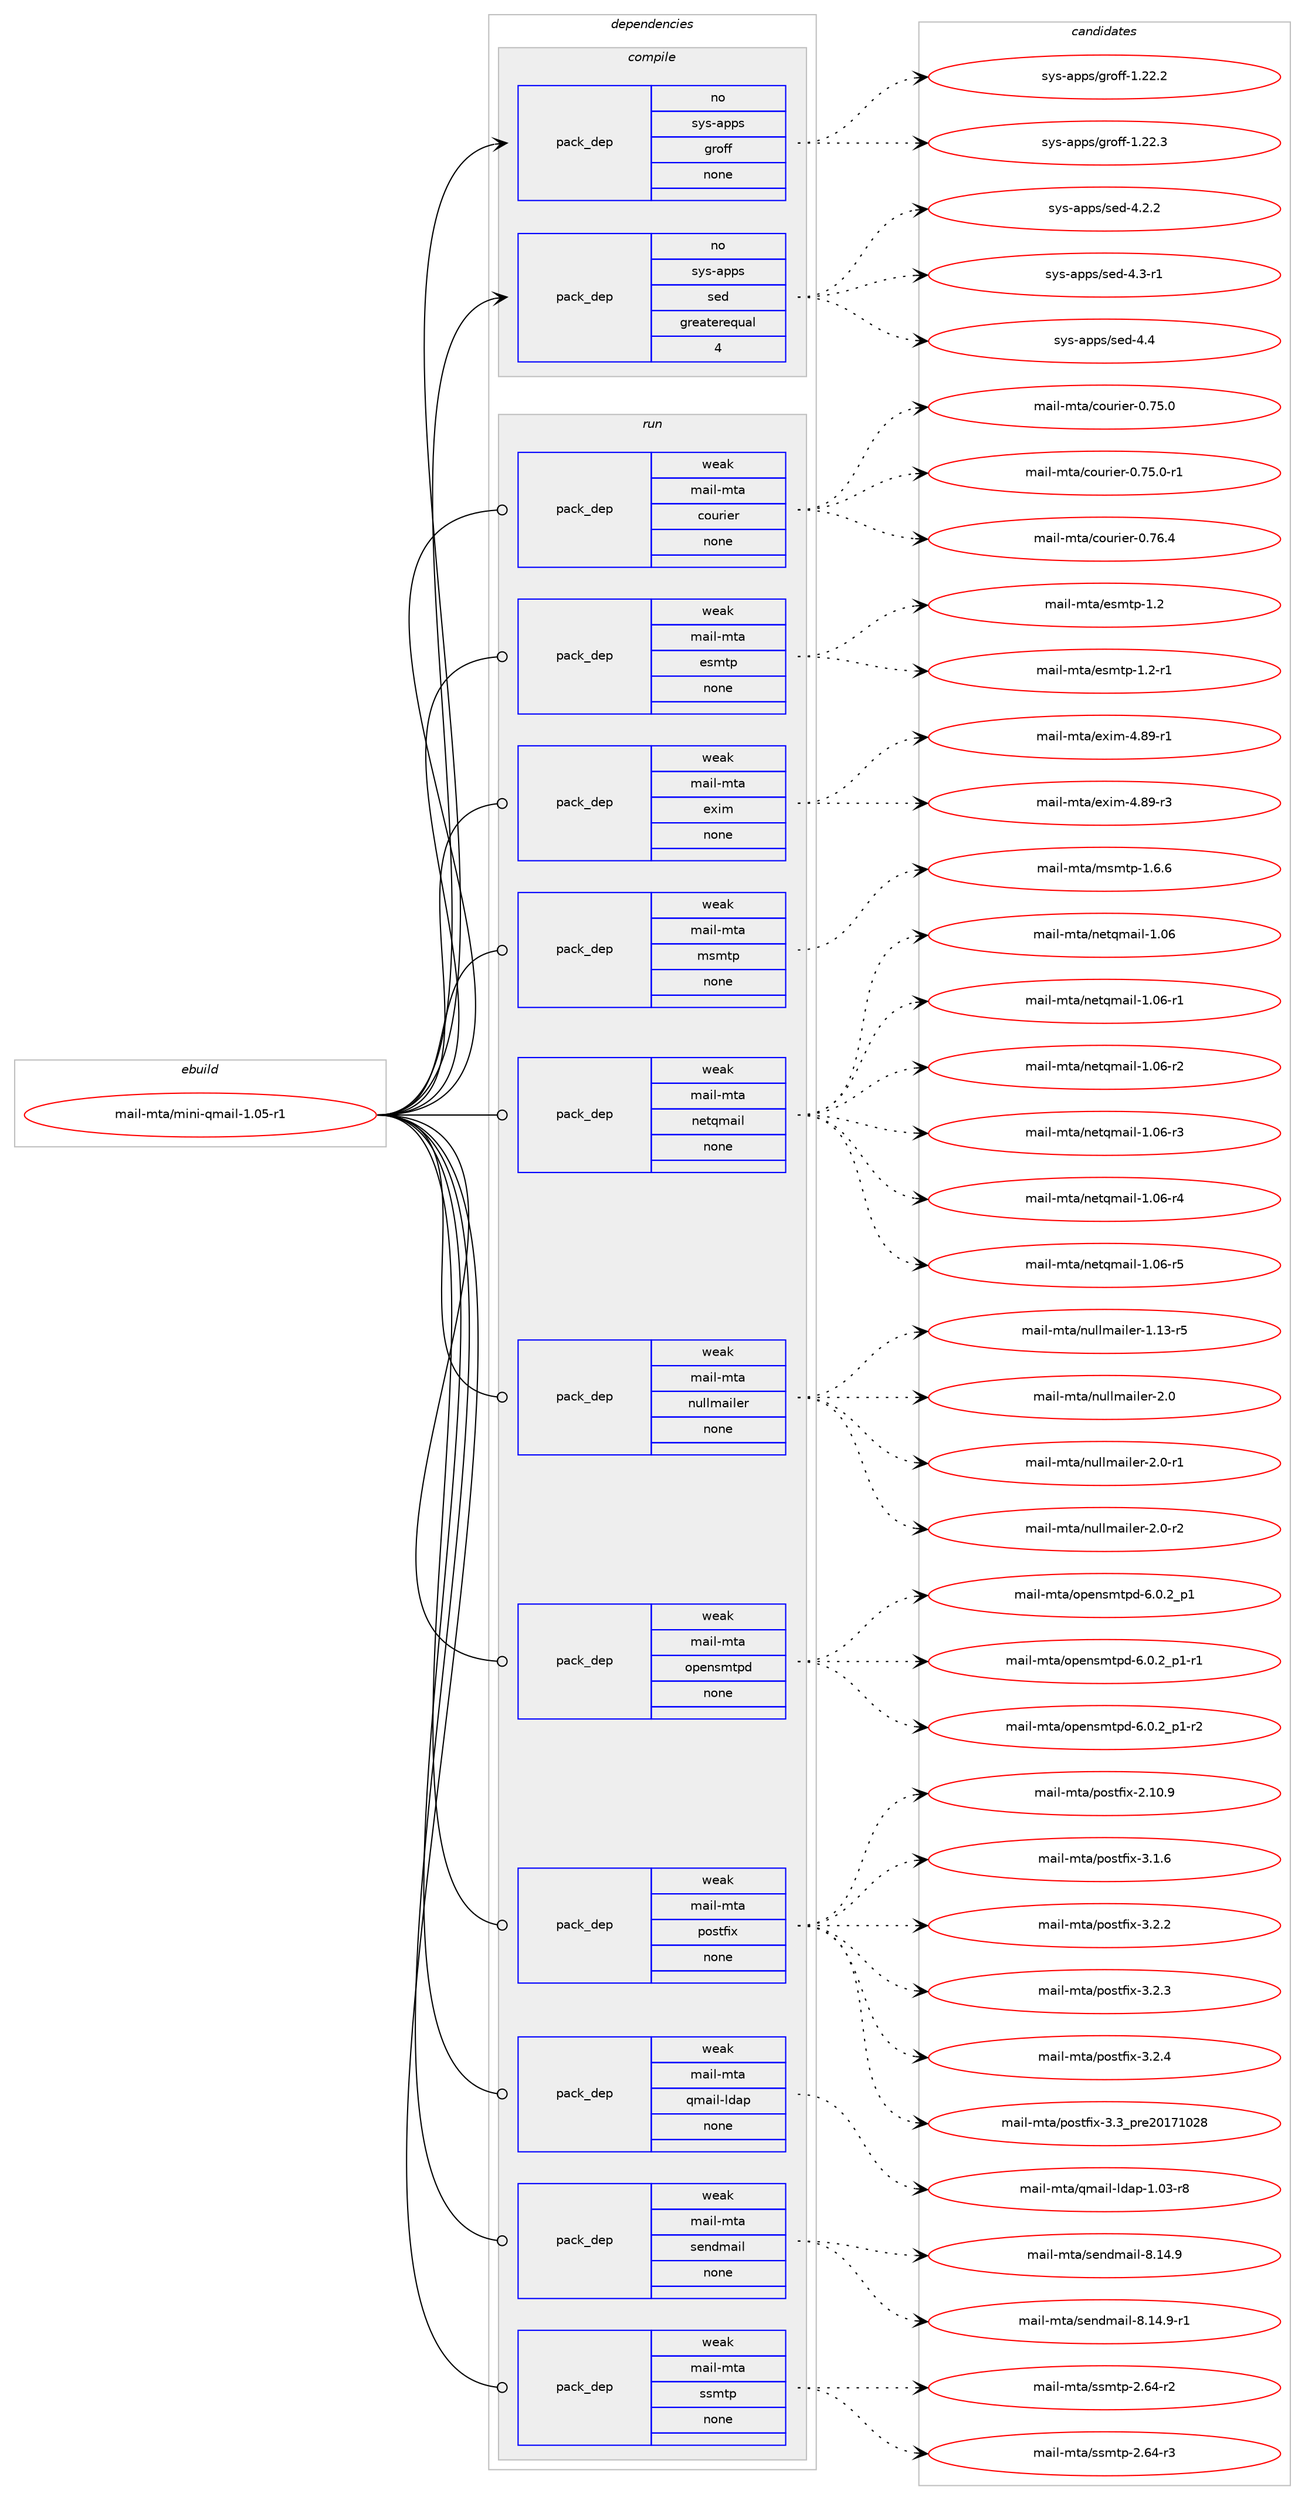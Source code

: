 digraph prolog {

# *************
# Graph options
# *************

newrank=true;
concentrate=true;
compound=true;
graph [rankdir=LR,fontname=Helvetica,fontsize=10,ranksep=1.5];#, ranksep=2.5, nodesep=0.2];
edge  [arrowhead=vee];
node  [fontname=Helvetica,fontsize=10];

# **********
# The ebuild
# **********

subgraph cluster_leftcol {
color=gray;
rank=same;
label=<<i>ebuild</i>>;
id [label="mail-mta/mini-qmail-1.05-r1", color=red, width=4, href="../mail-mta/mini-qmail-1.05-r1.svg"];
}

# ****************
# The dependencies
# ****************

subgraph cluster_midcol {
color=gray;
label=<<i>dependencies</i>>;
subgraph cluster_compile {
fillcolor="#eeeeee";
style=filled;
label=<<i>compile</i>>;
subgraph pack252855 {
dependency343838 [label=<<TABLE BORDER="0" CELLBORDER="1" CELLSPACING="0" CELLPADDING="4" WIDTH="220"><TR><TD ROWSPAN="6" CELLPADDING="30">pack_dep</TD></TR><TR><TD WIDTH="110">no</TD></TR><TR><TD>sys-apps</TD></TR><TR><TD>groff</TD></TR><TR><TD>none</TD></TR><TR><TD></TD></TR></TABLE>>, shape=none, color=blue];
}
id:e -> dependency343838:w [weight=20,style="solid",arrowhead="vee"];
subgraph pack252856 {
dependency343839 [label=<<TABLE BORDER="0" CELLBORDER="1" CELLSPACING="0" CELLPADDING="4" WIDTH="220"><TR><TD ROWSPAN="6" CELLPADDING="30">pack_dep</TD></TR><TR><TD WIDTH="110">no</TD></TR><TR><TD>sys-apps</TD></TR><TR><TD>sed</TD></TR><TR><TD>greaterequal</TD></TR><TR><TD>4</TD></TR></TABLE>>, shape=none, color=blue];
}
id:e -> dependency343839:w [weight=20,style="solid",arrowhead="vee"];
}
subgraph cluster_compileandrun {
fillcolor="#eeeeee";
style=filled;
label=<<i>compile and run</i>>;
}
subgraph cluster_run {
fillcolor="#eeeeee";
style=filled;
label=<<i>run</i>>;
subgraph pack252857 {
dependency343840 [label=<<TABLE BORDER="0" CELLBORDER="1" CELLSPACING="0" CELLPADDING="4" WIDTH="220"><TR><TD ROWSPAN="6" CELLPADDING="30">pack_dep</TD></TR><TR><TD WIDTH="110">weak</TD></TR><TR><TD>mail-mta</TD></TR><TR><TD>courier</TD></TR><TR><TD>none</TD></TR><TR><TD></TD></TR></TABLE>>, shape=none, color=blue];
}
id:e -> dependency343840:w [weight=20,style="solid",arrowhead="odot"];
subgraph pack252858 {
dependency343841 [label=<<TABLE BORDER="0" CELLBORDER="1" CELLSPACING="0" CELLPADDING="4" WIDTH="220"><TR><TD ROWSPAN="6" CELLPADDING="30">pack_dep</TD></TR><TR><TD WIDTH="110">weak</TD></TR><TR><TD>mail-mta</TD></TR><TR><TD>esmtp</TD></TR><TR><TD>none</TD></TR><TR><TD></TD></TR></TABLE>>, shape=none, color=blue];
}
id:e -> dependency343841:w [weight=20,style="solid",arrowhead="odot"];
subgraph pack252859 {
dependency343842 [label=<<TABLE BORDER="0" CELLBORDER="1" CELLSPACING="0" CELLPADDING="4" WIDTH="220"><TR><TD ROWSPAN="6" CELLPADDING="30">pack_dep</TD></TR><TR><TD WIDTH="110">weak</TD></TR><TR><TD>mail-mta</TD></TR><TR><TD>exim</TD></TR><TR><TD>none</TD></TR><TR><TD></TD></TR></TABLE>>, shape=none, color=blue];
}
id:e -> dependency343842:w [weight=20,style="solid",arrowhead="odot"];
subgraph pack252860 {
dependency343843 [label=<<TABLE BORDER="0" CELLBORDER="1" CELLSPACING="0" CELLPADDING="4" WIDTH="220"><TR><TD ROWSPAN="6" CELLPADDING="30">pack_dep</TD></TR><TR><TD WIDTH="110">weak</TD></TR><TR><TD>mail-mta</TD></TR><TR><TD>msmtp</TD></TR><TR><TD>none</TD></TR><TR><TD></TD></TR></TABLE>>, shape=none, color=blue];
}
id:e -> dependency343843:w [weight=20,style="solid",arrowhead="odot"];
subgraph pack252861 {
dependency343844 [label=<<TABLE BORDER="0" CELLBORDER="1" CELLSPACING="0" CELLPADDING="4" WIDTH="220"><TR><TD ROWSPAN="6" CELLPADDING="30">pack_dep</TD></TR><TR><TD WIDTH="110">weak</TD></TR><TR><TD>mail-mta</TD></TR><TR><TD>netqmail</TD></TR><TR><TD>none</TD></TR><TR><TD></TD></TR></TABLE>>, shape=none, color=blue];
}
id:e -> dependency343844:w [weight=20,style="solid",arrowhead="odot"];
subgraph pack252862 {
dependency343845 [label=<<TABLE BORDER="0" CELLBORDER="1" CELLSPACING="0" CELLPADDING="4" WIDTH="220"><TR><TD ROWSPAN="6" CELLPADDING="30">pack_dep</TD></TR><TR><TD WIDTH="110">weak</TD></TR><TR><TD>mail-mta</TD></TR><TR><TD>nullmailer</TD></TR><TR><TD>none</TD></TR><TR><TD></TD></TR></TABLE>>, shape=none, color=blue];
}
id:e -> dependency343845:w [weight=20,style="solid",arrowhead="odot"];
subgraph pack252863 {
dependency343846 [label=<<TABLE BORDER="0" CELLBORDER="1" CELLSPACING="0" CELLPADDING="4" WIDTH="220"><TR><TD ROWSPAN="6" CELLPADDING="30">pack_dep</TD></TR><TR><TD WIDTH="110">weak</TD></TR><TR><TD>mail-mta</TD></TR><TR><TD>opensmtpd</TD></TR><TR><TD>none</TD></TR><TR><TD></TD></TR></TABLE>>, shape=none, color=blue];
}
id:e -> dependency343846:w [weight=20,style="solid",arrowhead="odot"];
subgraph pack252864 {
dependency343847 [label=<<TABLE BORDER="0" CELLBORDER="1" CELLSPACING="0" CELLPADDING="4" WIDTH="220"><TR><TD ROWSPAN="6" CELLPADDING="30">pack_dep</TD></TR><TR><TD WIDTH="110">weak</TD></TR><TR><TD>mail-mta</TD></TR><TR><TD>postfix</TD></TR><TR><TD>none</TD></TR><TR><TD></TD></TR></TABLE>>, shape=none, color=blue];
}
id:e -> dependency343847:w [weight=20,style="solid",arrowhead="odot"];
subgraph pack252865 {
dependency343848 [label=<<TABLE BORDER="0" CELLBORDER="1" CELLSPACING="0" CELLPADDING="4" WIDTH="220"><TR><TD ROWSPAN="6" CELLPADDING="30">pack_dep</TD></TR><TR><TD WIDTH="110">weak</TD></TR><TR><TD>mail-mta</TD></TR><TR><TD>qmail-ldap</TD></TR><TR><TD>none</TD></TR><TR><TD></TD></TR></TABLE>>, shape=none, color=blue];
}
id:e -> dependency343848:w [weight=20,style="solid",arrowhead="odot"];
subgraph pack252866 {
dependency343849 [label=<<TABLE BORDER="0" CELLBORDER="1" CELLSPACING="0" CELLPADDING="4" WIDTH="220"><TR><TD ROWSPAN="6" CELLPADDING="30">pack_dep</TD></TR><TR><TD WIDTH="110">weak</TD></TR><TR><TD>mail-mta</TD></TR><TR><TD>sendmail</TD></TR><TR><TD>none</TD></TR><TR><TD></TD></TR></TABLE>>, shape=none, color=blue];
}
id:e -> dependency343849:w [weight=20,style="solid",arrowhead="odot"];
subgraph pack252867 {
dependency343850 [label=<<TABLE BORDER="0" CELLBORDER="1" CELLSPACING="0" CELLPADDING="4" WIDTH="220"><TR><TD ROWSPAN="6" CELLPADDING="30">pack_dep</TD></TR><TR><TD WIDTH="110">weak</TD></TR><TR><TD>mail-mta</TD></TR><TR><TD>ssmtp</TD></TR><TR><TD>none</TD></TR><TR><TD></TD></TR></TABLE>>, shape=none, color=blue];
}
id:e -> dependency343850:w [weight=20,style="solid",arrowhead="odot"];
}
}

# **************
# The candidates
# **************

subgraph cluster_choices {
rank=same;
color=gray;
label=<<i>candidates</i>>;

subgraph choice252855 {
color=black;
nodesep=1;
choice11512111545971121121154710311411110210245494650504650 [label="sys-apps/groff-1.22.2", color=red, width=4,href="../sys-apps/groff-1.22.2.svg"];
choice11512111545971121121154710311411110210245494650504651 [label="sys-apps/groff-1.22.3", color=red, width=4,href="../sys-apps/groff-1.22.3.svg"];
dependency343838:e -> choice11512111545971121121154710311411110210245494650504650:w [style=dotted,weight="100"];
dependency343838:e -> choice11512111545971121121154710311411110210245494650504651:w [style=dotted,weight="100"];
}
subgraph choice252856 {
color=black;
nodesep=1;
choice115121115459711211211547115101100455246504650 [label="sys-apps/sed-4.2.2", color=red, width=4,href="../sys-apps/sed-4.2.2.svg"];
choice115121115459711211211547115101100455246514511449 [label="sys-apps/sed-4.3-r1", color=red, width=4,href="../sys-apps/sed-4.3-r1.svg"];
choice11512111545971121121154711510110045524652 [label="sys-apps/sed-4.4", color=red, width=4,href="../sys-apps/sed-4.4.svg"];
dependency343839:e -> choice115121115459711211211547115101100455246504650:w [style=dotted,weight="100"];
dependency343839:e -> choice115121115459711211211547115101100455246514511449:w [style=dotted,weight="100"];
dependency343839:e -> choice11512111545971121121154711510110045524652:w [style=dotted,weight="100"];
}
subgraph choice252857 {
color=black;
nodesep=1;
choice109971051084510911697479911111711410510111445484655534648 [label="mail-mta/courier-0.75.0", color=red, width=4,href="../mail-mta/courier-0.75.0.svg"];
choice1099710510845109116974799111117114105101114454846555346484511449 [label="mail-mta/courier-0.75.0-r1", color=red, width=4,href="../mail-mta/courier-0.75.0-r1.svg"];
choice109971051084510911697479911111711410510111445484655544652 [label="mail-mta/courier-0.76.4", color=red, width=4,href="../mail-mta/courier-0.76.4.svg"];
dependency343840:e -> choice109971051084510911697479911111711410510111445484655534648:w [style=dotted,weight="100"];
dependency343840:e -> choice1099710510845109116974799111117114105101114454846555346484511449:w [style=dotted,weight="100"];
dependency343840:e -> choice109971051084510911697479911111711410510111445484655544652:w [style=dotted,weight="100"];
}
subgraph choice252858 {
color=black;
nodesep=1;
choice1099710510845109116974710111510911611245494650 [label="mail-mta/esmtp-1.2", color=red, width=4,href="../mail-mta/esmtp-1.2.svg"];
choice10997105108451091169747101115109116112454946504511449 [label="mail-mta/esmtp-1.2-r1", color=red, width=4,href="../mail-mta/esmtp-1.2-r1.svg"];
dependency343841:e -> choice1099710510845109116974710111510911611245494650:w [style=dotted,weight="100"];
dependency343841:e -> choice10997105108451091169747101115109116112454946504511449:w [style=dotted,weight="100"];
}
subgraph choice252859 {
color=black;
nodesep=1;
choice1099710510845109116974710112010510945524656574511449 [label="mail-mta/exim-4.89-r1", color=red, width=4,href="../mail-mta/exim-4.89-r1.svg"];
choice1099710510845109116974710112010510945524656574511451 [label="mail-mta/exim-4.89-r3", color=red, width=4,href="../mail-mta/exim-4.89-r3.svg"];
dependency343842:e -> choice1099710510845109116974710112010510945524656574511449:w [style=dotted,weight="100"];
dependency343842:e -> choice1099710510845109116974710112010510945524656574511451:w [style=dotted,weight="100"];
}
subgraph choice252860 {
color=black;
nodesep=1;
choice10997105108451091169747109115109116112454946544654 [label="mail-mta/msmtp-1.6.6", color=red, width=4,href="../mail-mta/msmtp-1.6.6.svg"];
dependency343843:e -> choice10997105108451091169747109115109116112454946544654:w [style=dotted,weight="100"];
}
subgraph choice252861 {
color=black;
nodesep=1;
choice10997105108451091169747110101116113109971051084549464854 [label="mail-mta/netqmail-1.06", color=red, width=4,href="../mail-mta/netqmail-1.06.svg"];
choice109971051084510911697471101011161131099710510845494648544511449 [label="mail-mta/netqmail-1.06-r1", color=red, width=4,href="../mail-mta/netqmail-1.06-r1.svg"];
choice109971051084510911697471101011161131099710510845494648544511450 [label="mail-mta/netqmail-1.06-r2", color=red, width=4,href="../mail-mta/netqmail-1.06-r2.svg"];
choice109971051084510911697471101011161131099710510845494648544511451 [label="mail-mta/netqmail-1.06-r3", color=red, width=4,href="../mail-mta/netqmail-1.06-r3.svg"];
choice109971051084510911697471101011161131099710510845494648544511452 [label="mail-mta/netqmail-1.06-r4", color=red, width=4,href="../mail-mta/netqmail-1.06-r4.svg"];
choice109971051084510911697471101011161131099710510845494648544511453 [label="mail-mta/netqmail-1.06-r5", color=red, width=4,href="../mail-mta/netqmail-1.06-r5.svg"];
dependency343844:e -> choice10997105108451091169747110101116113109971051084549464854:w [style=dotted,weight="100"];
dependency343844:e -> choice109971051084510911697471101011161131099710510845494648544511449:w [style=dotted,weight="100"];
dependency343844:e -> choice109971051084510911697471101011161131099710510845494648544511450:w [style=dotted,weight="100"];
dependency343844:e -> choice109971051084510911697471101011161131099710510845494648544511451:w [style=dotted,weight="100"];
dependency343844:e -> choice109971051084510911697471101011161131099710510845494648544511452:w [style=dotted,weight="100"];
dependency343844:e -> choice109971051084510911697471101011161131099710510845494648544511453:w [style=dotted,weight="100"];
}
subgraph choice252862 {
color=black;
nodesep=1;
choice109971051084510911697471101171081081099710510810111445494649514511453 [label="mail-mta/nullmailer-1.13-r5", color=red, width=4,href="../mail-mta/nullmailer-1.13-r5.svg"];
choice109971051084510911697471101171081081099710510810111445504648 [label="mail-mta/nullmailer-2.0", color=red, width=4,href="../mail-mta/nullmailer-2.0.svg"];
choice1099710510845109116974711011710810810997105108101114455046484511449 [label="mail-mta/nullmailer-2.0-r1", color=red, width=4,href="../mail-mta/nullmailer-2.0-r1.svg"];
choice1099710510845109116974711011710810810997105108101114455046484511450 [label="mail-mta/nullmailer-2.0-r2", color=red, width=4,href="../mail-mta/nullmailer-2.0-r2.svg"];
dependency343845:e -> choice109971051084510911697471101171081081099710510810111445494649514511453:w [style=dotted,weight="100"];
dependency343845:e -> choice109971051084510911697471101171081081099710510810111445504648:w [style=dotted,weight="100"];
dependency343845:e -> choice1099710510845109116974711011710810810997105108101114455046484511449:w [style=dotted,weight="100"];
dependency343845:e -> choice1099710510845109116974711011710810810997105108101114455046484511450:w [style=dotted,weight="100"];
}
subgraph choice252863 {
color=black;
nodesep=1;
choice109971051084510911697471111121011101151091161121004554464846509511249 [label="mail-mta/opensmtpd-6.0.2_p1", color=red, width=4,href="../mail-mta/opensmtpd-6.0.2_p1.svg"];
choice1099710510845109116974711111210111011510911611210045544648465095112494511449 [label="mail-mta/opensmtpd-6.0.2_p1-r1", color=red, width=4,href="../mail-mta/opensmtpd-6.0.2_p1-r1.svg"];
choice1099710510845109116974711111210111011510911611210045544648465095112494511450 [label="mail-mta/opensmtpd-6.0.2_p1-r2", color=red, width=4,href="../mail-mta/opensmtpd-6.0.2_p1-r2.svg"];
dependency343846:e -> choice109971051084510911697471111121011101151091161121004554464846509511249:w [style=dotted,weight="100"];
dependency343846:e -> choice1099710510845109116974711111210111011510911611210045544648465095112494511449:w [style=dotted,weight="100"];
dependency343846:e -> choice1099710510845109116974711111210111011510911611210045544648465095112494511450:w [style=dotted,weight="100"];
}
subgraph choice252864 {
color=black;
nodesep=1;
choice1099710510845109116974711211111511610210512045504649484657 [label="mail-mta/postfix-2.10.9", color=red, width=4,href="../mail-mta/postfix-2.10.9.svg"];
choice10997105108451091169747112111115116102105120455146494654 [label="mail-mta/postfix-3.1.6", color=red, width=4,href="../mail-mta/postfix-3.1.6.svg"];
choice10997105108451091169747112111115116102105120455146504650 [label="mail-mta/postfix-3.2.2", color=red, width=4,href="../mail-mta/postfix-3.2.2.svg"];
choice10997105108451091169747112111115116102105120455146504651 [label="mail-mta/postfix-3.2.3", color=red, width=4,href="../mail-mta/postfix-3.2.3.svg"];
choice10997105108451091169747112111115116102105120455146504652 [label="mail-mta/postfix-3.2.4", color=red, width=4,href="../mail-mta/postfix-3.2.4.svg"];
choice1099710510845109116974711211111511610210512045514651951121141015048495549485056 [label="mail-mta/postfix-3.3_pre20171028", color=red, width=4,href="../mail-mta/postfix-3.3_pre20171028.svg"];
dependency343847:e -> choice1099710510845109116974711211111511610210512045504649484657:w [style=dotted,weight="100"];
dependency343847:e -> choice10997105108451091169747112111115116102105120455146494654:w [style=dotted,weight="100"];
dependency343847:e -> choice10997105108451091169747112111115116102105120455146504650:w [style=dotted,weight="100"];
dependency343847:e -> choice10997105108451091169747112111115116102105120455146504651:w [style=dotted,weight="100"];
dependency343847:e -> choice10997105108451091169747112111115116102105120455146504652:w [style=dotted,weight="100"];
dependency343847:e -> choice1099710510845109116974711211111511610210512045514651951121141015048495549485056:w [style=dotted,weight="100"];
}
subgraph choice252865 {
color=black;
nodesep=1;
choice1099710510845109116974711310997105108451081009711245494648514511456 [label="mail-mta/qmail-ldap-1.03-r8", color=red, width=4,href="../mail-mta/qmail-ldap-1.03-r8.svg"];
dependency343848:e -> choice1099710510845109116974711310997105108451081009711245494648514511456:w [style=dotted,weight="100"];
}
subgraph choice252866 {
color=black;
nodesep=1;
choice109971051084510911697471151011101001099710510845564649524657 [label="mail-mta/sendmail-8.14.9", color=red, width=4,href="../mail-mta/sendmail-8.14.9.svg"];
choice1099710510845109116974711510111010010997105108455646495246574511449 [label="mail-mta/sendmail-8.14.9-r1", color=red, width=4,href="../mail-mta/sendmail-8.14.9-r1.svg"];
dependency343849:e -> choice109971051084510911697471151011101001099710510845564649524657:w [style=dotted,weight="100"];
dependency343849:e -> choice1099710510845109116974711510111010010997105108455646495246574511449:w [style=dotted,weight="100"];
}
subgraph choice252867 {
color=black;
nodesep=1;
choice1099710510845109116974711511510911611245504654524511450 [label="mail-mta/ssmtp-2.64-r2", color=red, width=4,href="../mail-mta/ssmtp-2.64-r2.svg"];
choice1099710510845109116974711511510911611245504654524511451 [label="mail-mta/ssmtp-2.64-r3", color=red, width=4,href="../mail-mta/ssmtp-2.64-r3.svg"];
dependency343850:e -> choice1099710510845109116974711511510911611245504654524511450:w [style=dotted,weight="100"];
dependency343850:e -> choice1099710510845109116974711511510911611245504654524511451:w [style=dotted,weight="100"];
}
}

}
